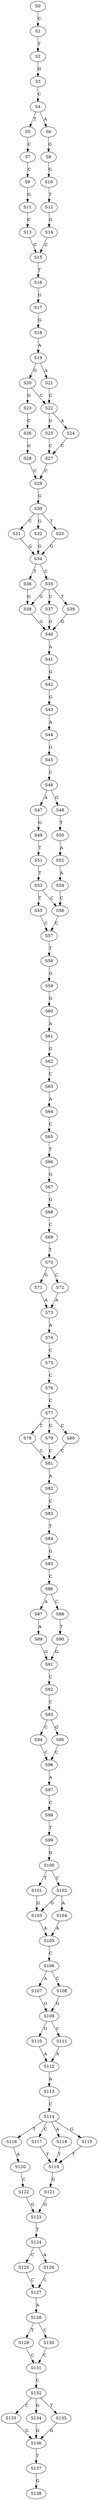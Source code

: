 strict digraph  {
	S0 -> S1 [ label = C ];
	S1 -> S2 [ label = T ];
	S2 -> S3 [ label = G ];
	S3 -> S4 [ label = C ];
	S4 -> S5 [ label = T ];
	S4 -> S6 [ label = A ];
	S5 -> S7 [ label = C ];
	S6 -> S8 [ label = G ];
	S7 -> S9 [ label = C ];
	S8 -> S10 [ label = G ];
	S9 -> S11 [ label = G ];
	S10 -> S12 [ label = T ];
	S11 -> S13 [ label = C ];
	S12 -> S14 [ label = G ];
	S13 -> S15 [ label = C ];
	S14 -> S15 [ label = C ];
	S15 -> S16 [ label = T ];
	S16 -> S17 [ label = G ];
	S17 -> S18 [ label = G ];
	S18 -> S19 [ label = A ];
	S19 -> S20 [ label = G ];
	S19 -> S21 [ label = A ];
	S20 -> S22 [ label = C ];
	S20 -> S23 [ label = G ];
	S21 -> S22 [ label = C ];
	S22 -> S24 [ label = A ];
	S22 -> S25 [ label = G ];
	S23 -> S26 [ label = C ];
	S24 -> S27 [ label = C ];
	S25 -> S27 [ label = C ];
	S26 -> S28 [ label = G ];
	S27 -> S29 [ label = C ];
	S28 -> S29 [ label = C ];
	S29 -> S30 [ label = G ];
	S30 -> S31 [ label = C ];
	S30 -> S32 [ label = G ];
	S30 -> S33 [ label = T ];
	S31 -> S34 [ label = G ];
	S32 -> S34 [ label = G ];
	S33 -> S34 [ label = G ];
	S34 -> S35 [ label = C ];
	S34 -> S36 [ label = T ];
	S35 -> S37 [ label = C ];
	S35 -> S38 [ label = G ];
	S35 -> S39 [ label = T ];
	S36 -> S38 [ label = G ];
	S37 -> S40 [ label = G ];
	S38 -> S40 [ label = G ];
	S39 -> S40 [ label = G ];
	S40 -> S41 [ label = A ];
	S41 -> S42 [ label = G ];
	S42 -> S43 [ label = G ];
	S43 -> S44 [ label = A ];
	S44 -> S45 [ label = G ];
	S45 -> S46 [ label = C ];
	S46 -> S47 [ label = A ];
	S46 -> S48 [ label = G ];
	S47 -> S49 [ label = G ];
	S48 -> S50 [ label = T ];
	S49 -> S51 [ label = T ];
	S50 -> S52 [ label = A ];
	S51 -> S53 [ label = T ];
	S52 -> S54 [ label = A ];
	S53 -> S55 [ label = T ];
	S53 -> S56 [ label = C ];
	S54 -> S56 [ label = C ];
	S55 -> S57 [ label = C ];
	S56 -> S57 [ label = C ];
	S57 -> S58 [ label = T ];
	S58 -> S59 [ label = G ];
	S59 -> S60 [ label = G ];
	S60 -> S61 [ label = A ];
	S61 -> S62 [ label = G ];
	S62 -> S63 [ label = C ];
	S63 -> S64 [ label = A ];
	S64 -> S65 [ label = C ];
	S65 -> S66 [ label = T ];
	S66 -> S67 [ label = G ];
	S67 -> S68 [ label = G ];
	S68 -> S69 [ label = C ];
	S69 -> S70 [ label = T ];
	S70 -> S71 [ label = G ];
	S70 -> S72 [ label = C ];
	S71 -> S73 [ label = A ];
	S72 -> S73 [ label = A ];
	S73 -> S74 [ label = A ];
	S74 -> S75 [ label = C ];
	S75 -> S76 [ label = C ];
	S76 -> S77 [ label = C ];
	S77 -> S78 [ label = T ];
	S77 -> S79 [ label = G ];
	S77 -> S80 [ label = C ];
	S78 -> S81 [ label = C ];
	S79 -> S81 [ label = C ];
	S80 -> S81 [ label = C ];
	S81 -> S82 [ label = A ];
	S82 -> S83 [ label = C ];
	S83 -> S84 [ label = T ];
	S84 -> S85 [ label = G ];
	S85 -> S86 [ label = C ];
	S86 -> S87 [ label = A ];
	S86 -> S88 [ label = C ];
	S87 -> S89 [ label = A ];
	S88 -> S90 [ label = T ];
	S89 -> S91 [ label = G ];
	S90 -> S91 [ label = G ];
	S91 -> S92 [ label = C ];
	S92 -> S93 [ label = C ];
	S93 -> S94 [ label = C ];
	S93 -> S95 [ label = G ];
	S94 -> S96 [ label = C ];
	S95 -> S96 [ label = C ];
	S96 -> S97 [ label = A ];
	S97 -> S98 [ label = C ];
	S98 -> S99 [ label = T ];
	S99 -> S100 [ label = G ];
	S100 -> S101 [ label = T ];
	S100 -> S102 [ label = C ];
	S101 -> S103 [ label = G ];
	S102 -> S104 [ label = A ];
	S102 -> S103 [ label = G ];
	S103 -> S105 [ label = A ];
	S104 -> S105 [ label = A ];
	S105 -> S106 [ label = C ];
	S106 -> S107 [ label = A ];
	S106 -> S108 [ label = C ];
	S107 -> S109 [ label = G ];
	S108 -> S109 [ label = G ];
	S109 -> S110 [ label = G ];
	S109 -> S111 [ label = C ];
	S110 -> S112 [ label = A ];
	S111 -> S112 [ label = A ];
	S112 -> S113 [ label = A ];
	S113 -> S114 [ label = C ];
	S114 -> S115 [ label = G ];
	S114 -> S116 [ label = T ];
	S114 -> S117 [ label = C ];
	S114 -> S118 [ label = A ];
	S115 -> S119 [ label = T ];
	S116 -> S120 [ label = A ];
	S117 -> S119 [ label = T ];
	S118 -> S119 [ label = T ];
	S119 -> S121 [ label = G ];
	S120 -> S122 [ label = C ];
	S121 -> S123 [ label = G ];
	S122 -> S123 [ label = G ];
	S123 -> S124 [ label = T ];
	S124 -> S125 [ label = C ];
	S124 -> S126 [ label = A ];
	S125 -> S127 [ label = C ];
	S126 -> S127 [ label = C ];
	S127 -> S128 [ label = A ];
	S128 -> S129 [ label = T ];
	S128 -> S130 [ label = C ];
	S129 -> S131 [ label = C ];
	S130 -> S131 [ label = C ];
	S131 -> S132 [ label = C ];
	S132 -> S133 [ label = C ];
	S132 -> S134 [ label = G ];
	S132 -> S135 [ label = T ];
	S133 -> S136 [ label = G ];
	S134 -> S136 [ label = G ];
	S135 -> S136 [ label = G ];
	S136 -> S137 [ label = T ];
	S137 -> S138 [ label = G ];
}
